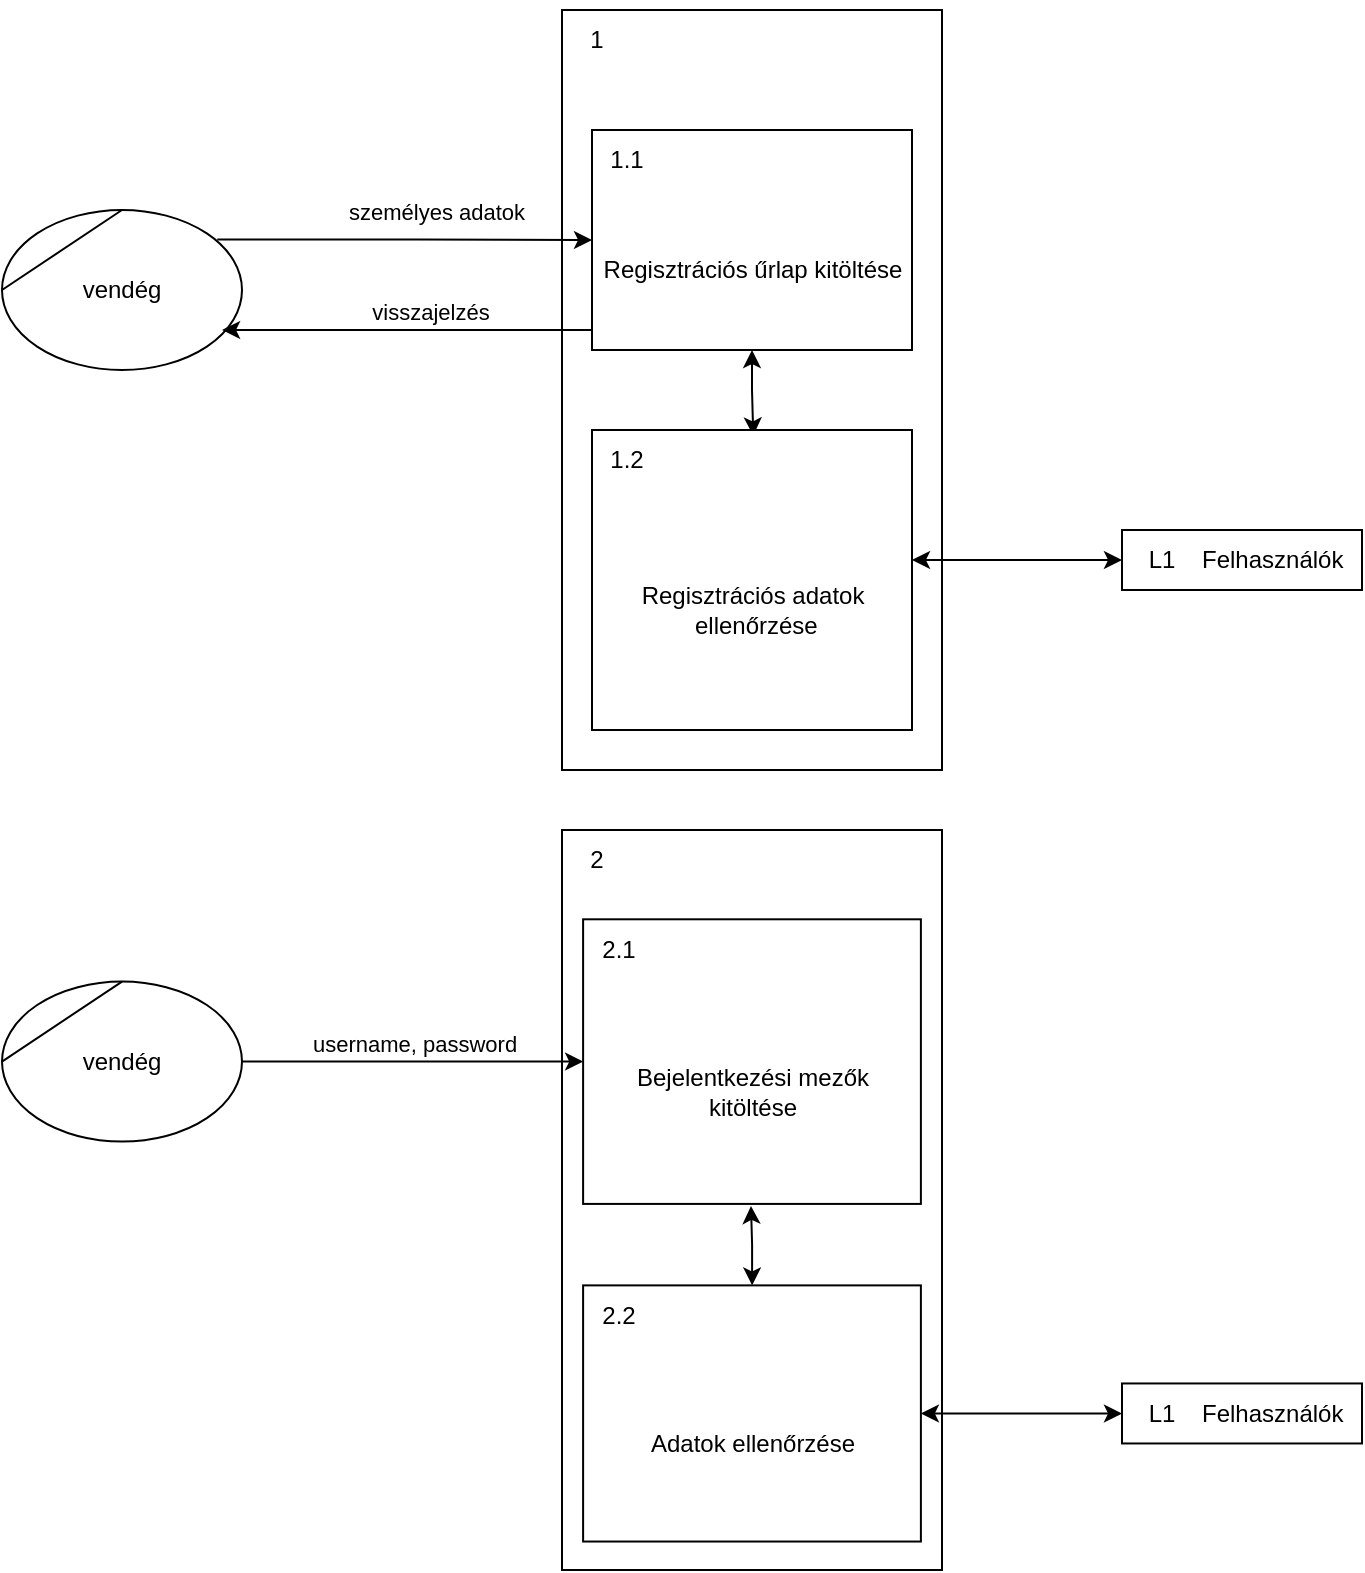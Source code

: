 <mxfile version="20.8.20" type="device"><diagram name="Page-1" id="opLlKClAiTdjUV2oTmkY"><mxGraphModel dx="1521" dy="838" grid="1" gridSize="10" guides="1" tooltips="1" connect="1" arrows="1" fold="1" page="1" pageScale="1" pageWidth="850" pageHeight="1100" math="0" shadow="0"><root><mxCell id="0"/><mxCell id="1" parent="0"/><mxCell id="S1pKFco9j1GVORsgMS3z-22" value="" style="html=1;dashed=0;whitespace=wrap;shape=mxgraph.dfd.process;align=center;container=1;collapsible=0;spacingTop=30;" parent="1" vertex="1"><mxGeometry x="320" y="430" width="190" height="370" as="geometry"/></mxCell><mxCell id="S1pKFco9j1GVORsgMS3z-23" value="2" style="text;html=1;strokeColor=none;fillColor=none;align=center;verticalAlign=middle;whiteSpace=wrap;rounded=0;movable=0;resizable=0;rotatable=0;cloneable=0;deletable=0;connectable=0;allowArrows=0;pointerEvents=1;" parent="S1pKFco9j1GVORsgMS3z-22" vertex="1"><mxGeometry width="35" height="30" as="geometry"/></mxCell><mxCell id="S1pKFco9j1GVORsgMS3z-24" value="" style="text;html=1;strokeColor=none;fillColor=none;align=left;verticalAlign=middle;whiteSpace=wrap;rounded=0;movable=0;resizable=0;connectable=0;allowArrows=0;rotatable=0;cloneable=0;deletable=0;spacingLeft=6;autosize=1;resizeWidth=0;" parent="S1pKFco9j1GVORsgMS3z-22" vertex="1"><mxGeometry x="35" y="-5" width="50" height="40" as="geometry"/></mxCell><mxCell id="S1pKFco9j1GVORsgMS3z-29" value="Bejelentkezési mezők&lt;br&gt;kitöltése" style="html=1;dashed=0;whitespace=wrap;shape=mxgraph.dfd.process2;align=center;container=1;collapsible=0;spacingTop=30;" parent="S1pKFco9j1GVORsgMS3z-22" vertex="1"><mxGeometry x="10.556" y="44.649" width="168.889" height="142.308" as="geometry"/></mxCell><mxCell id="S1pKFco9j1GVORsgMS3z-30" value="2.1" style="text;html=1;strokeColor=none;fillColor=none;align=center;verticalAlign=middle;whiteSpace=wrap;rounded=0;connectable=0;allowArrows=0;editable=1;movable=0;resizable=0;rotatable=0;deletable=0;locked=0;cloneable=0;" parent="S1pKFco9j1GVORsgMS3z-29" vertex="1"><mxGeometry width="35" height="30" as="geometry"/></mxCell><mxCell id="S1pKFco9j1GVORsgMS3z-31" value="" style="text;strokeColor=none;fillColor=none;align=left;verticalAlign=middle;whiteSpace=wrap;rounded=0;autosize=1;connectable=0;allowArrows=0;movable=0;resizable=0;rotatable=0;deletable=0;cloneable=0;spacingLeft=6;fontStyle=0;html=1;" parent="S1pKFco9j1GVORsgMS3z-29" vertex="1"><mxGeometry x="35" y="-5" width="50" height="40" as="geometry"/></mxCell><mxCell id="S1pKFco9j1GVORsgMS3z-38" style="edgeStyle=orthogonalEdgeStyle;rounded=0;orthogonalLoop=1;jettySize=auto;html=1;entryX=0.497;entryY=1.007;entryDx=0;entryDy=0;entryPerimeter=0;startArrow=classic;startFill=1;" parent="S1pKFco9j1GVORsgMS3z-22" source="S1pKFco9j1GVORsgMS3z-35" target="S1pKFco9j1GVORsgMS3z-29" edge="1"><mxGeometry relative="1" as="geometry"/></mxCell><mxCell id="S1pKFco9j1GVORsgMS3z-35" value="Adatok ellenőrzése" style="html=1;dashed=0;whitespace=wrap;shape=mxgraph.dfd.process2;align=center;container=1;collapsible=0;spacingTop=30;" parent="S1pKFco9j1GVORsgMS3z-22" vertex="1"><mxGeometry x="10.556" y="227.692" width="168.889" height="128.077" as="geometry"/></mxCell><mxCell id="S1pKFco9j1GVORsgMS3z-36" value="2.2" style="text;html=1;strokeColor=none;fillColor=none;align=center;verticalAlign=middle;whiteSpace=wrap;rounded=0;connectable=0;allowArrows=0;editable=1;movable=0;resizable=0;rotatable=0;deletable=0;locked=0;cloneable=0;" parent="S1pKFco9j1GVORsgMS3z-35" vertex="1"><mxGeometry width="35" height="30" as="geometry"/></mxCell><mxCell id="S1pKFco9j1GVORsgMS3z-37" value="" style="text;strokeColor=none;fillColor=none;align=left;verticalAlign=middle;whiteSpace=wrap;rounded=0;autosize=1;connectable=0;allowArrows=0;movable=0;resizable=0;rotatable=0;deletable=0;cloneable=0;spacingLeft=6;fontStyle=0;html=1;" parent="S1pKFco9j1GVORsgMS3z-35" vertex="1"><mxGeometry x="35" y="-5" width="50" height="40" as="geometry"/></mxCell><mxCell id="S1pKFco9j1GVORsgMS3z-2" value="" style="html=1;dashed=0;whitespace=wrap;shape=mxgraph.dfd.process;align=center;container=1;collapsible=0;spacingTop=30;" parent="1" vertex="1"><mxGeometry x="320" y="20" width="190" height="380" as="geometry"/></mxCell><mxCell id="S1pKFco9j1GVORsgMS3z-3" value="1" style="text;html=1;strokeColor=none;fillColor=none;align=center;verticalAlign=middle;whiteSpace=wrap;rounded=0;movable=0;resizable=0;rotatable=0;cloneable=0;deletable=0;connectable=0;allowArrows=0;pointerEvents=1;" parent="S1pKFco9j1GVORsgMS3z-2" vertex="1"><mxGeometry width="35" height="30" as="geometry"/></mxCell><mxCell id="S1pKFco9j1GVORsgMS3z-4" value="" style="text;html=1;strokeColor=none;fillColor=none;align=left;verticalAlign=middle;whiteSpace=wrap;rounded=0;movable=0;resizable=0;connectable=0;allowArrows=0;rotatable=0;cloneable=0;deletable=0;spacingLeft=6;autosize=1;resizeWidth=0;" parent="S1pKFco9j1GVORsgMS3z-2" vertex="1"><mxGeometry x="35" y="-5" width="50" height="40" as="geometry"/></mxCell><mxCell id="S1pKFco9j1GVORsgMS3z-20" style="edgeStyle=orthogonalEdgeStyle;rounded=0;orthogonalLoop=1;jettySize=auto;html=1;entryX=0.504;entryY=0.018;entryDx=0;entryDy=0;entryPerimeter=0;startArrow=classic;startFill=1;" parent="S1pKFco9j1GVORsgMS3z-2" source="S1pKFco9j1GVORsgMS3z-10" target="S1pKFco9j1GVORsgMS3z-16" edge="1"><mxGeometry relative="1" as="geometry"/></mxCell><mxCell id="S1pKFco9j1GVORsgMS3z-10" value="Regisztrációs űrlap kitöltése" style="html=1;dashed=0;whitespace=wrap;shape=mxgraph.dfd.process2;align=center;container=1;collapsible=0;spacingTop=30;" parent="S1pKFco9j1GVORsgMS3z-2" vertex="1"><mxGeometry x="15" y="60" width="160" height="110" as="geometry"/></mxCell><mxCell id="S1pKFco9j1GVORsgMS3z-11" value="1.1" style="text;html=1;strokeColor=none;fillColor=none;align=center;verticalAlign=middle;whiteSpace=wrap;rounded=0;connectable=0;allowArrows=0;editable=1;movable=0;resizable=0;rotatable=0;deletable=0;locked=0;cloneable=0;" parent="S1pKFco9j1GVORsgMS3z-10" vertex="1"><mxGeometry width="35" height="30" as="geometry"/></mxCell><mxCell id="S1pKFco9j1GVORsgMS3z-12" value="" style="text;strokeColor=none;fillColor=none;align=left;verticalAlign=middle;whiteSpace=wrap;rounded=0;autosize=1;connectable=0;allowArrows=0;movable=0;resizable=0;rotatable=0;deletable=0;cloneable=0;spacingLeft=6;fontStyle=0;html=1;" parent="S1pKFco9j1GVORsgMS3z-10" vertex="1"><mxGeometry x="35" y="-5" width="50" height="40" as="geometry"/></mxCell><mxCell id="S1pKFco9j1GVORsgMS3z-16" value="Regisztrációs adatok&lt;br&gt;&amp;nbsp;ellenőrzése" style="html=1;dashed=0;whitespace=wrap;shape=mxgraph.dfd.process2;align=center;container=1;collapsible=0;spacingTop=30;" parent="S1pKFco9j1GVORsgMS3z-2" vertex="1"><mxGeometry x="15" y="210" width="160" height="150" as="geometry"/></mxCell><mxCell id="S1pKFco9j1GVORsgMS3z-17" value="1.2" style="text;html=1;strokeColor=none;fillColor=none;align=center;verticalAlign=middle;whiteSpace=wrap;rounded=0;connectable=0;allowArrows=0;editable=1;movable=0;resizable=0;rotatable=0;deletable=0;locked=0;cloneable=0;" parent="S1pKFco9j1GVORsgMS3z-16" vertex="1"><mxGeometry width="35" height="30" as="geometry"/></mxCell><mxCell id="S1pKFco9j1GVORsgMS3z-18" value="" style="text;strokeColor=none;fillColor=none;align=left;verticalAlign=middle;whiteSpace=wrap;rounded=0;autosize=1;connectable=0;allowArrows=0;movable=0;resizable=0;rotatable=0;deletable=0;cloneable=0;spacingLeft=6;fontStyle=0;html=1;" parent="S1pKFco9j1GVORsgMS3z-16" vertex="1"><mxGeometry x="35" y="-5" width="50" height="40" as="geometry"/></mxCell><mxCell id="S1pKFco9j1GVORsgMS3z-1" value="vendég" style="shape=stencil(tZRtjoMgEIZPw98GJR6gYXfvQe10nZQCAbYft99RNKlW7GajiTGZeeXhnZGBCRka5YCVvGHig5VlwTm9Kb5NYhUc1DElr8qjOmhISojenuGGx9gz0DTgMbaq+GR8T9+0j5C1NYYgaE0YKU86wRQaWsvvCdZv/xhFjvgXiOB7kynLyq+/Y3fVNuBiI79j7OB+db/rgceOi61+3Grg4v9YISmTO9xCHlR9/vb2xxxnzYDW6AK8OfLTeZzO66ynzM5CnqyHBUsn1DqN9UITnWoH/kUY5Iu9PtVUzRY1jx4IGk22K9UioSs+44+uvFxl3bKX1nTZdE12iV8=);whiteSpace=wrap;html=1;" parent="1" vertex="1"><mxGeometry x="40" y="120" width="120" height="80" as="geometry"/></mxCell><mxCell id="S1pKFco9j1GVORsgMS3z-5" value="személyes adatok" style="endArrow=classic;html=1;rounded=0;verticalAlign=bottom;edgeStyle=orthogonalEdgeStyle;exitX=0.897;exitY=0.185;exitDx=0;exitDy=0;exitPerimeter=0;" parent="1" source="S1pKFco9j1GVORsgMS3z-1" target="S1pKFco9j1GVORsgMS3z-10" edge="1"><mxGeometry x="0.179" y="5" width="50" height="50" relative="1" as="geometry"><mxPoint x="140" y="50" as="sourcePoint"/><mxPoint x="260" y="50" as="targetPoint"/><mxPoint x="-1" as="offset"/><Array as="points"/></mxGeometry></mxCell><mxCell id="S1pKFco9j1GVORsgMS3z-6" value="visszajelzés&lt;br&gt;" style="endArrow=classic;html=1;rounded=0;verticalAlign=bottom;edgeStyle=orthogonalEdgeStyle;startArrow=none;startFill=0;entryX=0.917;entryY=0.75;entryDx=0;entryDy=0;entryPerimeter=0;" parent="1" source="S1pKFco9j1GVORsgMS3z-10" target="S1pKFco9j1GVORsgMS3z-1" edge="1"><mxGeometry x="-0.123" width="50" height="50" relative="1" as="geometry"><mxPoint x="240" y="190" as="sourcePoint"/><mxPoint x="140" y="60" as="targetPoint"/><mxPoint as="offset"/><Array as="points"><mxPoint x="290" y="180"/><mxPoint x="290" y="180"/></Array></mxGeometry></mxCell><mxCell id="S1pKFco9j1GVORsgMS3z-7" value="Felhasználók" style="html=1;dashed=0;whitespace=wrap;shape=mxgraph.dfd.dataStoreID2;align=left;spacingLeft=38;container=1;collapsible=0;" parent="1" vertex="1"><mxGeometry x="600" y="280" width="120" height="30" as="geometry"/></mxCell><mxCell id="S1pKFco9j1GVORsgMS3z-8" value="L1" style="text;html=1;strokeColor=none;fillColor=none;align=center;verticalAlign=middle;whiteSpace=wrap;rounded=0;connectable=0;allowArrows=0;movable=0;resizable=0;rotatable=0;cloneable=0;deletable=0;" parent="S1pKFco9j1GVORsgMS3z-7" vertex="1"><mxGeometry x="5" width="30" height="30" as="geometry"/></mxCell><mxCell id="S1pKFco9j1GVORsgMS3z-9" value="&lt;br&gt;" style="endArrow=classic;startArrow=classic;html=1;rounded=0;verticalAlign=bottom;edgeStyle=orthogonalEdgeStyle;" parent="1" source="S1pKFco9j1GVORsgMS3z-16" target="S1pKFco9j1GVORsgMS3z-7" edge="1"><mxGeometry width="50" height="50" relative="1" as="geometry"><mxPoint x="500" y="280" as="sourcePoint"/><mxPoint x="500" y="60" as="targetPoint"/><Array as="points"><mxPoint x="520" y="295"/><mxPoint x="520" y="295"/></Array></mxGeometry></mxCell><mxCell id="S1pKFco9j1GVORsgMS3z-21" value="vendég" style="shape=stencil(tZRtjoMgEIZPw98GJR6gYXfvQe10nZQCAbYft99RNKlW7GajiTGZeeXhnZGBCRka5YCVvGHig5VlwTm9Kb5NYhUc1DElr8qjOmhISojenuGGx9gz0DTgMbaq+GR8T9+0j5C1NYYgaE0YKU86wRQaWsvvCdZv/xhFjvgXiOB7kynLyq+/Y3fVNuBiI79j7OB+db/rgceOi61+3Grg4v9YISmTO9xCHlR9/vb2xxxnzYDW6AK8OfLTeZzO66ynzM5CnqyHBUsn1DqN9UITnWoH/kUY5Iu9PtVUzRY1jx4IGk22K9UioSs+44+uvFxl3bKX1nTZdE12iV8=);whiteSpace=wrap;html=1;" parent="1" vertex="1"><mxGeometry x="40" y="505.8" width="120" height="80" as="geometry"/></mxCell><mxCell id="S1pKFco9j1GVORsgMS3z-25" value="username, password" style="endArrow=classic;html=1;rounded=0;verticalAlign=bottom;exitX=1;exitY=0.5;exitDx=0;exitDy=0;edgeStyle=orthogonalEdgeStyle;" parent="1" source="S1pKFco9j1GVORsgMS3z-21" target="S1pKFco9j1GVORsgMS3z-29" edge="1"><mxGeometry width="50" height="50" relative="1" as="geometry"><mxPoint x="180" y="479.66" as="sourcePoint"/><mxPoint x="300" y="479.66" as="targetPoint"/><mxPoint as="offset"/><Array as="points"><mxPoint x="160" y="546"/></Array></mxGeometry></mxCell><mxCell id="S1pKFco9j1GVORsgMS3z-26" value="Felhasználók" style="html=1;dashed=0;whitespace=wrap;shape=mxgraph.dfd.dataStoreID2;align=left;spacingLeft=38;container=1;collapsible=0;" parent="1" vertex="1"><mxGeometry x="600" y="706.73" width="120" height="30" as="geometry"/></mxCell><mxCell id="S1pKFco9j1GVORsgMS3z-27" value="L1" style="text;html=1;strokeColor=none;fillColor=none;align=center;verticalAlign=middle;whiteSpace=wrap;rounded=0;connectable=0;allowArrows=0;movable=0;resizable=0;rotatable=0;cloneable=0;deletable=0;" parent="S1pKFco9j1GVORsgMS3z-26" vertex="1"><mxGeometry x="5" width="30" height="30" as="geometry"/></mxCell><mxCell id="S1pKFco9j1GVORsgMS3z-28" value="&lt;br&gt;" style="endArrow=classic;startArrow=classic;html=1;rounded=0;verticalAlign=bottom;edgeStyle=orthogonalEdgeStyle;" parent="1" target="S1pKFco9j1GVORsgMS3z-26" edge="1" source="S1pKFco9j1GVORsgMS3z-35"><mxGeometry width="50" height="50" relative="1" as="geometry"><mxPoint x="500" y="660" as="sourcePoint"/><mxPoint x="580" y="490" as="targetPoint"/><Array as="points"><mxPoint x="590" y="722"/><mxPoint x="590" y="722"/></Array></mxGeometry></mxCell></root></mxGraphModel></diagram></mxfile>